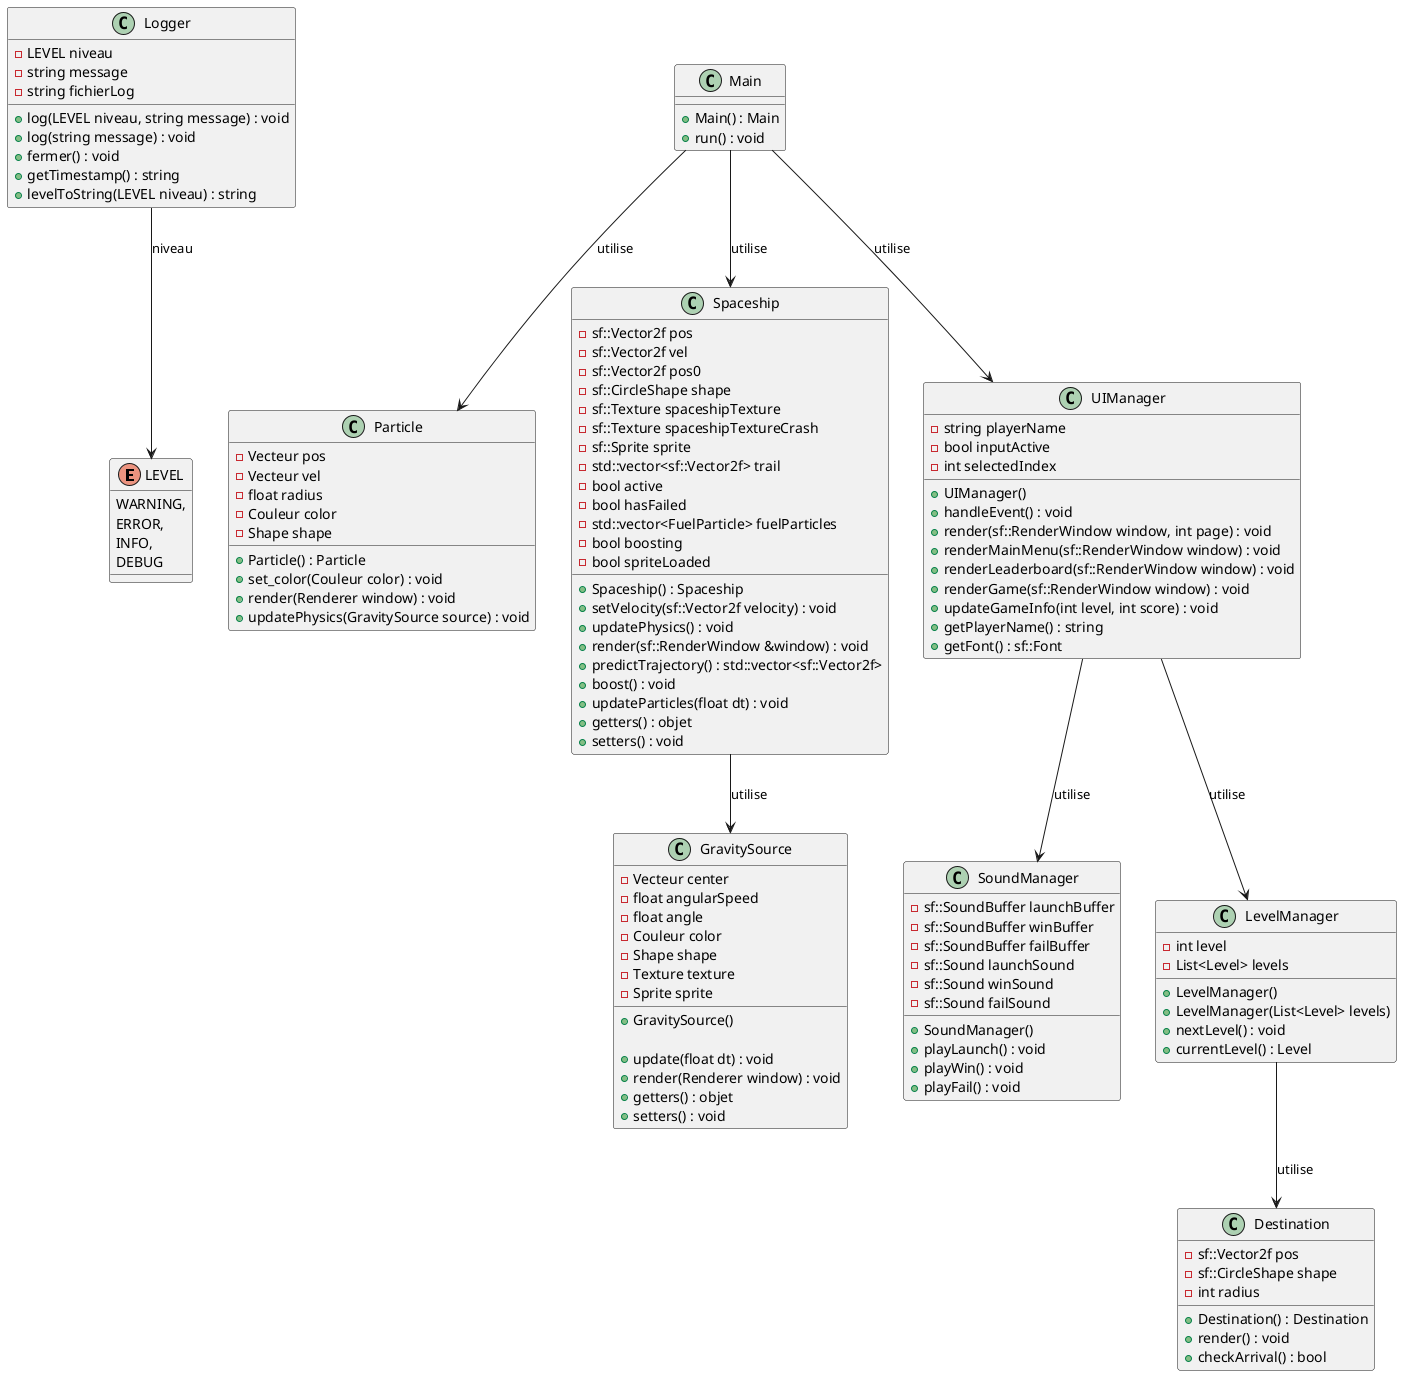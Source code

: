 @startuml Gravitas

enum LEVEL {
    WARNING,
    ERROR,
    INFO,
    DEBUG
}
class Logger {
    -LEVEL niveau
    -string message
    -string fichierLog
    +log(LEVEL niveau, string message) : void
    +log(string message) : void
    +fermer() : void
    +getTimestamp() : string
    +levelToString(LEVEL niveau) : string
}

class Particle {
    -Vecteur pos
    -Vecteur vel
    -float radius
    -Couleur color
    -Shape shape

    +Particle() : Particle
    +set_color(Couleur color) : void
    +render(Renderer window) : void
    +updatePhysics(GravitySource source) : void
}

class GravitySource {
    -Vecteur center
    -float angularSpeed
    -float angle
    -Couleur color
    -Shape shape
    -Texture texture
    -Sprite sprite

    +GravitySource()

    +update(float dt) : void
    +render(Renderer window) : void
    +getters() : objet
    +setters() : void
}

class Spaceship {
    -sf::Vector2f pos
    -sf::Vector2f vel
    -sf::Vector2f pos0
    -sf::CircleShape shape
    -sf::Texture spaceshipTexture
    -sf::Texture spaceshipTextureCrash
    -sf::Sprite sprite
    -std::vector<sf::Vector2f> trail
    -bool active
    -bool hasFailed
    -std::vector<FuelParticle> fuelParticles
    -bool boosting
    -bool spriteLoaded

    +Spaceship() : Spaceship
    +setVelocity(sf::Vector2f velocity) : void
    +updatePhysics() : void
    +render(sf::RenderWindow &window) : void
    +predictTrajectory() : std::vector<sf::Vector2f>
    +boost() : void
    +updateParticles(float dt) : void
    +getters() : objet
    +setters() : void
}

class UIManager {
    -string playerName
    -bool inputActive
    -int selectedIndex

    +UIManager()
    +handleEvent() : void
    +render(sf::RenderWindow window, int page) : void
    +renderMainMenu(sf::RenderWindow window) : void
    +renderLeaderboard(sf::RenderWindow window) : void
    +renderGame(sf::RenderWindow window) : void
    +updateGameInfo(int level, int score) : void
    +getPlayerName() : string
    +getFont() : sf::Font
}

class SoundManager {
    -sf::SoundBuffer launchBuffer
    -sf::SoundBuffer winBuffer
    -sf::SoundBuffer failBuffer
    -sf::Sound launchSound
    -sf::Sound winSound
    -sf::Sound failSound

    +SoundManager()
    +playLaunch() : void
    +playWin() : void
    +playFail() : void
}

class LevelManager {
    -int level
    -List<Level> levels

    +LevelManager()
    +LevelManager(List<Level> levels)
    +nextLevel() : void
    +currentLevel() : Level
}

class Destination {
    -sf::Vector2f pos
    -sf::CircleShape shape
    -int radius

    +Destination() : Destination
    +render() : void
    +checkArrival() : bool
}

' Associations entre les classes
Main --> Particle : utilise
Main --> Spaceship : utilise
Spaceship --> GravitySource : utilise
UIManager --> LevelManager : utilise
Main --> UIManager : utilise
UIManager --> SoundManager : utilise
' Main --> Logger : utilise
LevelManager --> Destination : utilise

class Main {
    +Main() : Main
    +run() : void
}

Logger --> LEVEL : niveau

' OpenGLRenderer "1" *-- "1" Camera3D: contient

@enduml